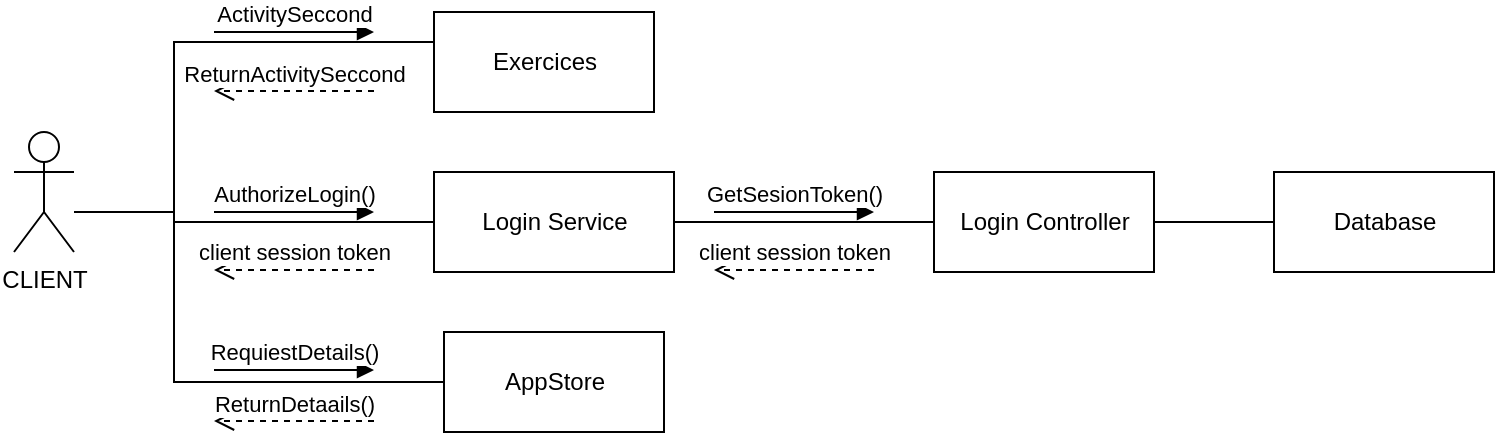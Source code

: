 <mxfile version="16.2.4" type="device"><diagram id="C61pTnUIgTLZKvbDuR5i" name="Page-1"><mxGraphModel dx="782" dy="472" grid="1" gridSize="10" guides="1" tooltips="1" connect="1" arrows="1" fold="1" page="1" pageScale="1" pageWidth="827" pageHeight="1169" math="0" shadow="0"><root><mxCell id="0"/><mxCell id="1" parent="0"/><mxCell id="A93E_P7zQMfZbbQeJQPv-6" style="edgeStyle=orthogonalEdgeStyle;rounded=0;orthogonalLoop=1;jettySize=auto;html=1;entryX=0;entryY=0.5;entryDx=0;entryDy=0;endArrow=none;endFill=0;" parent="1" source="A93E_P7zQMfZbbQeJQPv-2" target="A93E_P7zQMfZbbQeJQPv-5" edge="1"><mxGeometry relative="1" as="geometry"><Array as="points"><mxPoint x="120" y="320"/><mxPoint x="120" y="405"/></Array></mxGeometry></mxCell><mxCell id="A93E_P7zQMfZbbQeJQPv-15" style="edgeStyle=orthogonalEdgeStyle;rounded=0;orthogonalLoop=1;jettySize=auto;html=1;entryX=0;entryY=0.5;entryDx=0;entryDy=0;endArrow=none;endFill=0;" parent="1" source="A93E_P7zQMfZbbQeJQPv-2" target="A93E_P7zQMfZbbQeJQPv-9" edge="1"><mxGeometry relative="1" as="geometry"><Array as="points"><mxPoint x="120" y="320"/><mxPoint x="120" y="325"/></Array></mxGeometry></mxCell><mxCell id="A93E_P7zQMfZbbQeJQPv-17" style="edgeStyle=orthogonalEdgeStyle;rounded=0;orthogonalLoop=1;jettySize=auto;html=1;entryX=0;entryY=0.5;entryDx=0;entryDy=0;endArrow=none;endFill=0;" parent="1" source="A93E_P7zQMfZbbQeJQPv-2" target="A93E_P7zQMfZbbQeJQPv-16" edge="1"><mxGeometry relative="1" as="geometry"><Array as="points"><mxPoint x="120" y="320"/><mxPoint x="120" y="235"/><mxPoint x="250" y="235"/></Array></mxGeometry></mxCell><mxCell id="A93E_P7zQMfZbbQeJQPv-2" value="CLIENT" style="shape=umlActor;verticalLabelPosition=bottom;verticalAlign=top;html=1;" parent="1" vertex="1"><mxGeometry x="40" y="280" width="30" height="60" as="geometry"/></mxCell><mxCell id="A93E_P7zQMfZbbQeJQPv-5" value="AppStore" style="html=1;" parent="1" vertex="1"><mxGeometry x="255" y="380" width="110" height="50" as="geometry"/></mxCell><mxCell id="A93E_P7zQMfZbbQeJQPv-9" value="Login Service" style="html=1;" parent="1" vertex="1"><mxGeometry x="250" y="300" width="120" height="50" as="geometry"/></mxCell><mxCell id="A93E_P7zQMfZbbQeJQPv-11" value="Database" style="html=1;" parent="1" vertex="1"><mxGeometry x="670" y="300" width="110" height="50" as="geometry"/></mxCell><mxCell id="A93E_P7zQMfZbbQeJQPv-16" value="Exercices" style="html=1;" parent="1" vertex="1"><mxGeometry x="250" y="220" width="110" height="50" as="geometry"/></mxCell><mxCell id="A93E_P7zQMfZbbQeJQPv-22" style="edgeStyle=orthogonalEdgeStyle;rounded=0;orthogonalLoop=1;jettySize=auto;html=1;entryX=1;entryY=0.5;entryDx=0;entryDy=0;endArrow=none;endFill=0;" parent="1" source="A93E_P7zQMfZbbQeJQPv-21" target="A93E_P7zQMfZbbQeJQPv-9" edge="1"><mxGeometry relative="1" as="geometry"/></mxCell><mxCell id="A93E_P7zQMfZbbQeJQPv-42" style="edgeStyle=orthogonalEdgeStyle;rounded=0;orthogonalLoop=1;jettySize=auto;html=1;entryX=0;entryY=0.5;entryDx=0;entryDy=0;endArrow=none;endFill=0;" parent="1" source="A93E_P7zQMfZbbQeJQPv-21" target="A93E_P7zQMfZbbQeJQPv-11" edge="1"><mxGeometry relative="1" as="geometry"/></mxCell><mxCell id="A93E_P7zQMfZbbQeJQPv-21" value="Login Controller" style="html=1;" parent="1" vertex="1"><mxGeometry x="500" y="300" width="110" height="50" as="geometry"/></mxCell><mxCell id="A93E_P7zQMfZbbQeJQPv-28" value="ActivitySeccond" style="html=1;verticalAlign=bottom;endArrow=block;rounded=0;" parent="1" edge="1"><mxGeometry width="80" relative="1" as="geometry"><mxPoint x="140" y="230" as="sourcePoint"/><mxPoint x="220" y="230" as="targetPoint"/></mxGeometry></mxCell><mxCell id="A93E_P7zQMfZbbQeJQPv-29" value="ReturnActivitySeccond" style="html=1;verticalAlign=bottom;endArrow=open;dashed=1;endSize=8;rounded=0;" parent="1" edge="1"><mxGeometry relative="1" as="geometry"><mxPoint x="220" y="259.5" as="sourcePoint"/><mxPoint x="140" y="259.5" as="targetPoint"/></mxGeometry></mxCell><mxCell id="A93E_P7zQMfZbbQeJQPv-32" value="AuthorizeLogin()" style="html=1;verticalAlign=bottom;endArrow=block;rounded=0;" parent="1" edge="1"><mxGeometry width="80" relative="1" as="geometry"><mxPoint x="140" y="320" as="sourcePoint"/><mxPoint x="220" y="320" as="targetPoint"/></mxGeometry></mxCell><mxCell id="A93E_P7zQMfZbbQeJQPv-33" value="client session token" style="html=1;verticalAlign=bottom;endArrow=open;dashed=1;endSize=8;rounded=0;" parent="1" edge="1"><mxGeometry relative="1" as="geometry"><mxPoint x="220" y="349" as="sourcePoint"/><mxPoint x="140" y="349" as="targetPoint"/></mxGeometry></mxCell><mxCell id="A93E_P7zQMfZbbQeJQPv-34" value="RequiestDetails()" style="html=1;verticalAlign=bottom;endArrow=block;rounded=0;" parent="1" edge="1"><mxGeometry width="80" relative="1" as="geometry"><mxPoint x="140" y="399" as="sourcePoint"/><mxPoint x="220" y="399" as="targetPoint"/></mxGeometry></mxCell><mxCell id="A93E_P7zQMfZbbQeJQPv-35" value="ReturnDetaails()" style="html=1;verticalAlign=bottom;endArrow=open;dashed=1;endSize=8;rounded=0;" parent="1" edge="1"><mxGeometry relative="1" as="geometry"><mxPoint x="220" y="424.5" as="sourcePoint"/><mxPoint x="140" y="424.5" as="targetPoint"/></mxGeometry></mxCell><mxCell id="A93E_P7zQMfZbbQeJQPv-36" value="GetSesionToken()" style="html=1;verticalAlign=bottom;endArrow=block;rounded=0;" parent="1" edge="1"><mxGeometry width="80" relative="1" as="geometry"><mxPoint x="390" y="320" as="sourcePoint"/><mxPoint x="470" y="320" as="targetPoint"/></mxGeometry></mxCell><mxCell id="A93E_P7zQMfZbbQeJQPv-38" value="client session token" style="html=1;verticalAlign=bottom;endArrow=open;dashed=1;endSize=8;rounded=0;" parent="1" edge="1"><mxGeometry relative="1" as="geometry"><mxPoint x="470" y="349" as="sourcePoint"/><mxPoint x="390" y="349" as="targetPoint"/></mxGeometry></mxCell></root></mxGraphModel></diagram></mxfile>